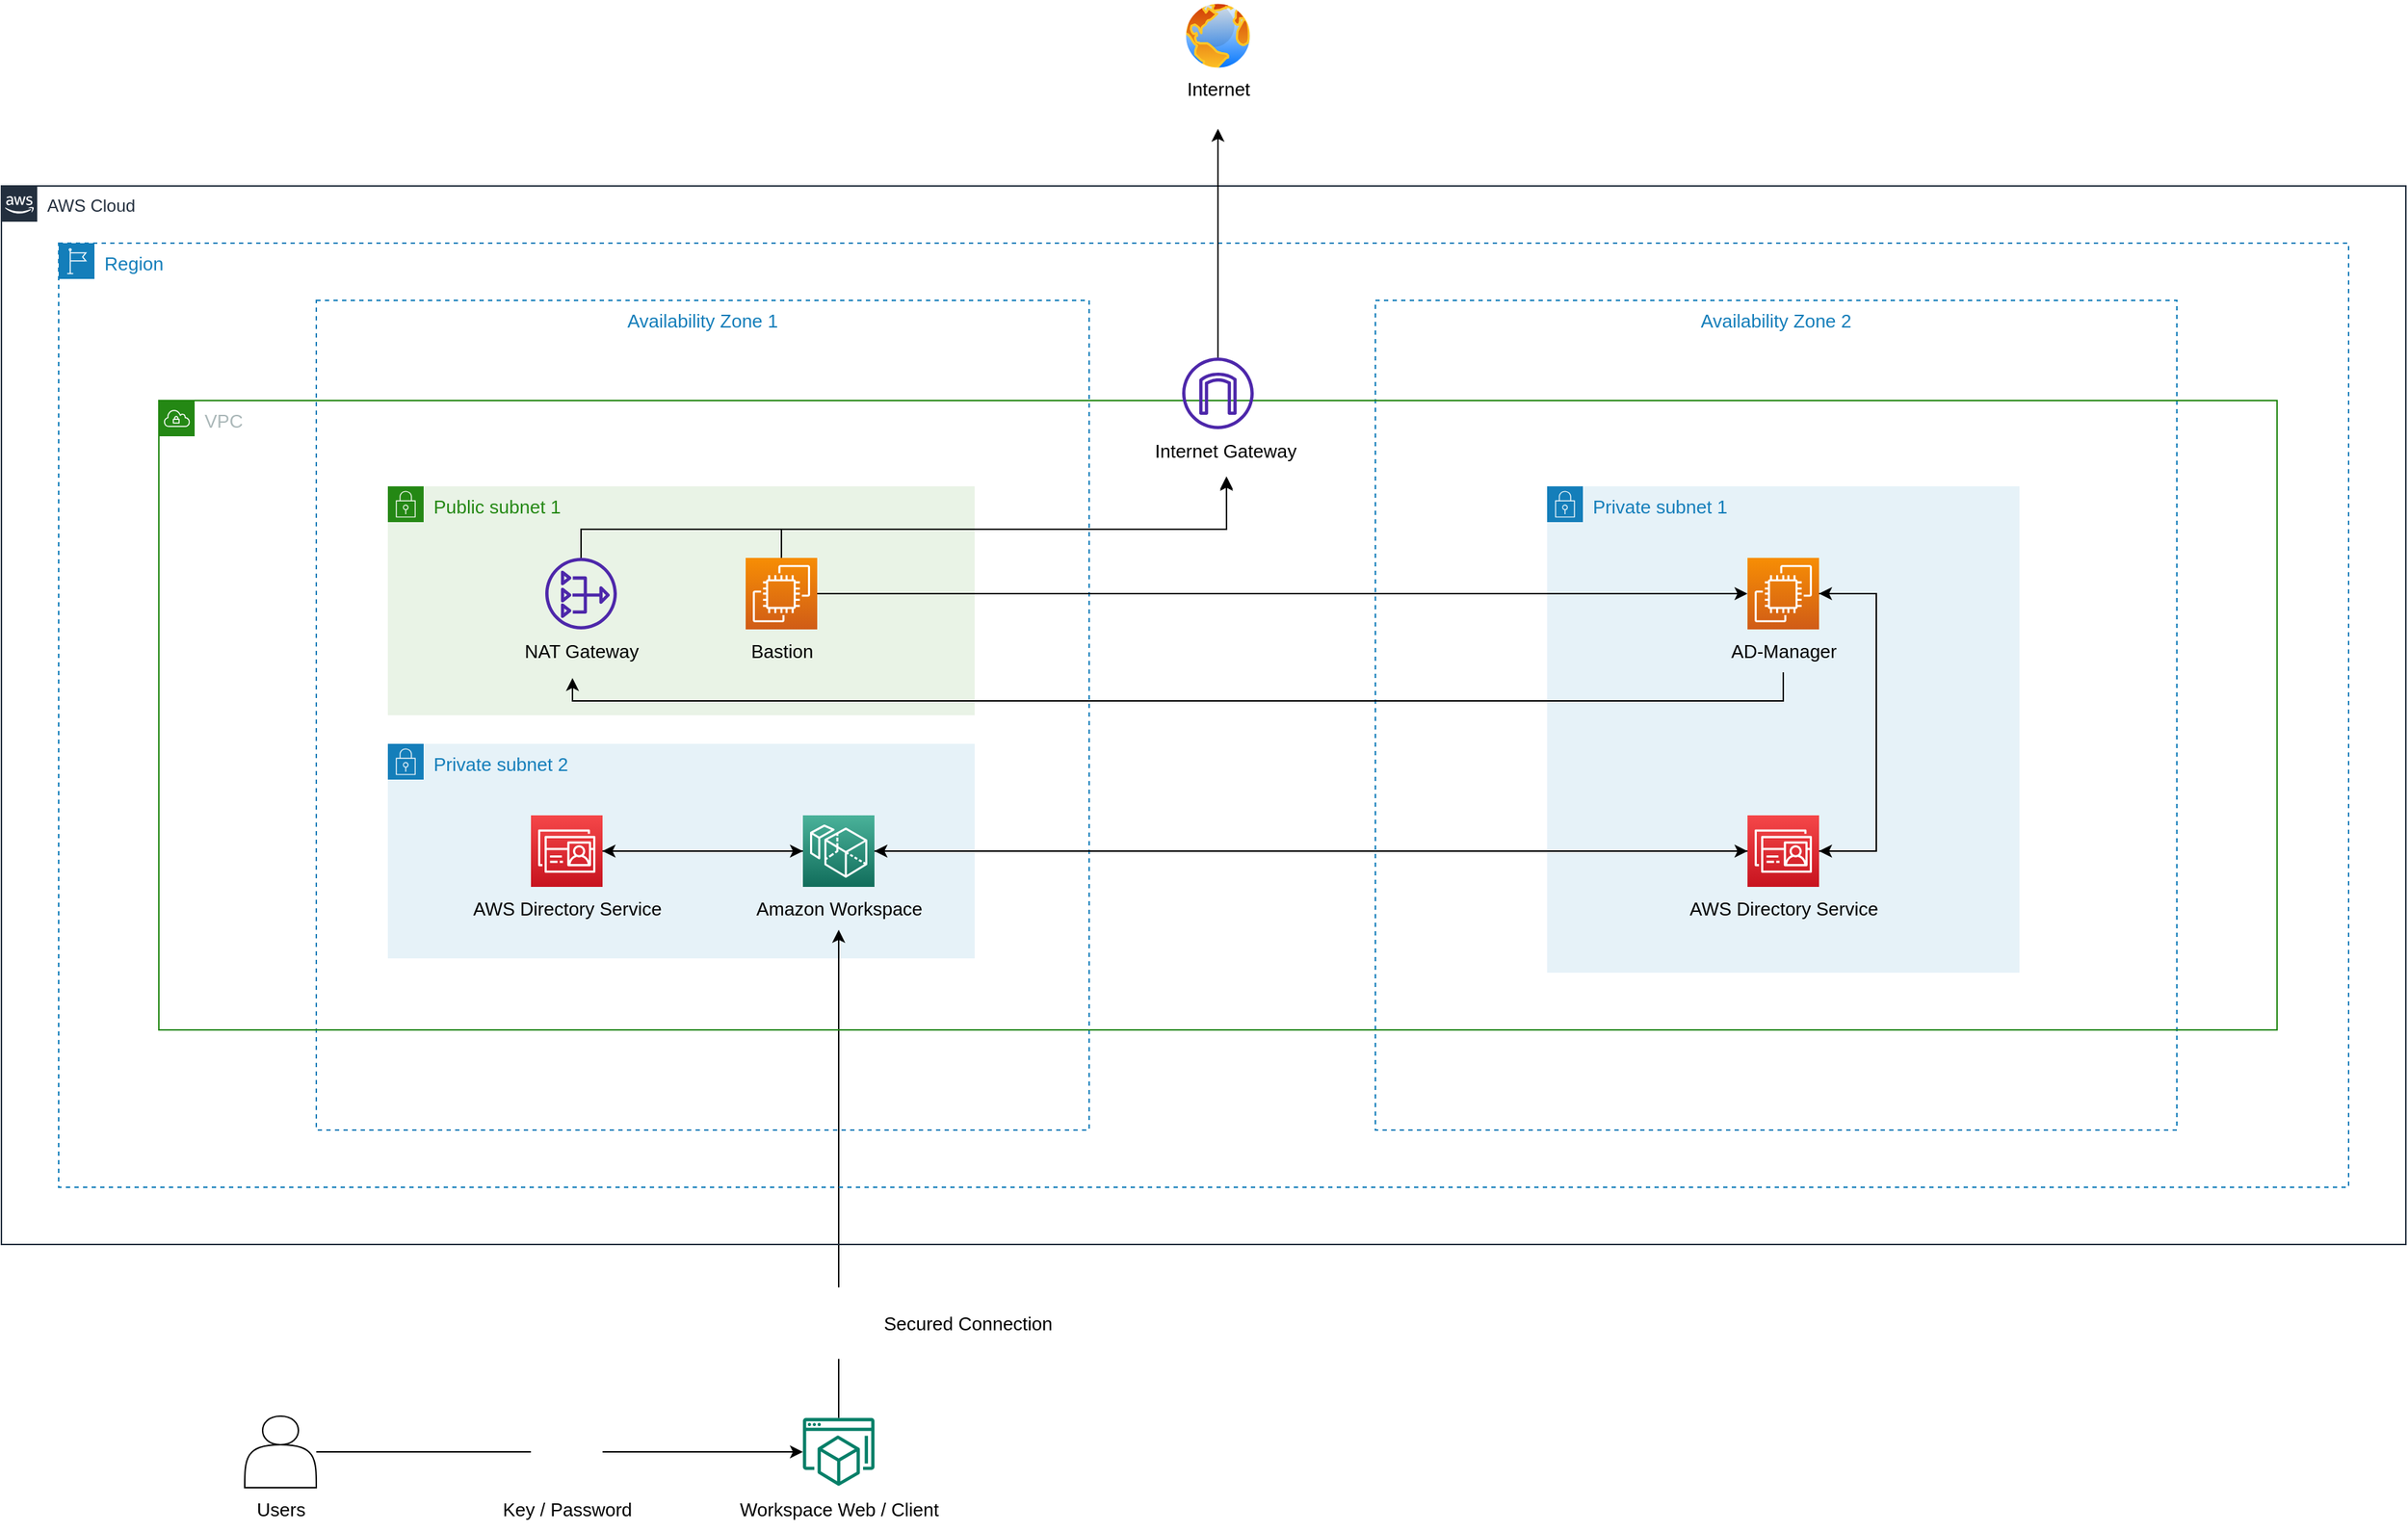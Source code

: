 <mxfile version="20.1.1" type="device"><diagram id="-xm7sUmo2vTkm5PoBxHS" name="Page-1"><mxGraphModel dx="2272" dy="754" grid="1" gridSize="10" guides="1" tooltips="1" connect="1" arrows="1" fold="1" page="1" pageScale="1" pageWidth="850" pageHeight="1100" math="0" shadow="0"><root><mxCell id="0"/><mxCell id="1" parent="0"/><mxCell id="3ot_w7FcUw2GaLUsCDKe-37" value="Availability Zone 2" style="fillColor=none;strokeColor=#147EBA;dashed=1;verticalAlign=top;fontStyle=0;fontColor=#147EBA;fontSize=13;" vertex="1" parent="1"><mxGeometry x="520" y="440" width="560" height="580" as="geometry"/></mxCell><mxCell id="3ot_w7FcUw2GaLUsCDKe-34" value="Availability Zone 1" style="fillColor=none;strokeColor=#147EBA;dashed=1;verticalAlign=top;fontStyle=0;fontColor=#147EBA;fontSize=13;" vertex="1" parent="1"><mxGeometry x="-220" y="440" width="540" height="580" as="geometry"/></mxCell><mxCell id="3ot_w7FcUw2GaLUsCDKe-31" value="&lt;font style=&quot;font-size: 13px;&quot;&gt;Private subnet 2&lt;br&gt;&lt;br&gt;&lt;/font&gt;" style="points=[[0,0],[0.25,0],[0.5,0],[0.75,0],[1,0],[1,0.25],[1,0.5],[1,0.75],[1,1],[0.75,1],[0.5,1],[0.25,1],[0,1],[0,0.75],[0,0.5],[0,0.25]];outlineConnect=0;gradientColor=none;html=1;whiteSpace=wrap;fontSize=12;fontStyle=0;container=1;pointerEvents=0;collapsible=0;recursiveResize=0;shape=mxgraph.aws4.group;grIcon=mxgraph.aws4.group_security_group;grStroke=0;strokeColor=#147EBA;fillColor=#E6F2F8;verticalAlign=top;align=left;spacingLeft=30;fontColor=#147EBA;dashed=0;" vertex="1" parent="1"><mxGeometry x="-170" y="750" width="410" height="150" as="geometry"/></mxCell><mxCell id="3ot_w7FcUw2GaLUsCDKe-27" value="" style="sketch=0;points=[[0,0,0],[0.25,0,0],[0.5,0,0],[0.75,0,0],[1,0,0],[0,1,0],[0.25,1,0],[0.5,1,0],[0.75,1,0],[1,1,0],[0,0.25,0],[0,0.5,0],[0,0.75,0],[1,0.25,0],[1,0.5,0],[1,0.75,0]];outlineConnect=0;fontColor=#232F3E;gradientColor=#F54749;gradientDirection=north;fillColor=#C7131F;strokeColor=#ffffff;dashed=0;verticalLabelPosition=bottom;verticalAlign=top;align=center;html=1;fontSize=12;fontStyle=0;aspect=fixed;shape=mxgraph.aws4.resourceIcon;resIcon=mxgraph.aws4.directory_service;" vertex="1" parent="3ot_w7FcUw2GaLUsCDKe-31"><mxGeometry x="100" y="50" width="50" height="50" as="geometry"/></mxCell><mxCell id="3ot_w7FcUw2GaLUsCDKe-9" value="" style="sketch=0;points=[[0,0,0],[0.25,0,0],[0.5,0,0],[0.75,0,0],[1,0,0],[0,1,0],[0.25,1,0],[0.5,1,0],[0.75,1,0],[1,1,0],[0,0.25,0],[0,0.5,0],[0,0.75,0],[1,0.25,0],[1,0.5,0],[1,0.75,0]];outlineConnect=0;fontColor=#232F3E;gradientColor=#4AB29A;gradientDirection=north;fillColor=#116D5B;strokeColor=#ffffff;dashed=0;verticalLabelPosition=bottom;verticalAlign=top;align=center;html=1;fontSize=12;fontStyle=0;aspect=fixed;shape=mxgraph.aws4.resourceIcon;resIcon=mxgraph.aws4.workspaces;" vertex="1" parent="3ot_w7FcUw2GaLUsCDKe-31"><mxGeometry x="290" y="50" width="50" height="50" as="geometry"/></mxCell><mxCell id="3ot_w7FcUw2GaLUsCDKe-29" style="edgeStyle=orthogonalEdgeStyle;rounded=0;orthogonalLoop=1;jettySize=auto;html=1;entryX=0;entryY=0.5;entryDx=0;entryDy=0;entryPerimeter=0;fontSize=13;" edge="1" parent="3ot_w7FcUw2GaLUsCDKe-31" source="3ot_w7FcUw2GaLUsCDKe-27" target="3ot_w7FcUw2GaLUsCDKe-9"><mxGeometry relative="1" as="geometry"/></mxCell><mxCell id="3ot_w7FcUw2GaLUsCDKe-30" style="edgeStyle=orthogonalEdgeStyle;rounded=0;orthogonalLoop=1;jettySize=auto;html=1;entryX=1;entryY=0.5;entryDx=0;entryDy=0;entryPerimeter=0;fontSize=13;" edge="1" parent="3ot_w7FcUw2GaLUsCDKe-31" source="3ot_w7FcUw2GaLUsCDKe-9" target="3ot_w7FcUw2GaLUsCDKe-27"><mxGeometry relative="1" as="geometry"/></mxCell><mxCell id="3ot_w7FcUw2GaLUsCDKe-28" value="&lt;font style=&quot;font-size: 13px;&quot;&gt;AWS Directory Service&lt;/font&gt;" style="text;html=1;align=center;verticalAlign=middle;resizable=0;points=[];autosize=1;strokeColor=none;fillColor=none;" vertex="1" parent="3ot_w7FcUw2GaLUsCDKe-31"><mxGeometry x="45" y="100" width="160" height="30" as="geometry"/></mxCell><mxCell id="3ot_w7FcUw2GaLUsCDKe-25" value="&lt;font style=&quot;font-size: 13px;&quot;&gt;Private subnet 1&lt;/font&gt;" style="points=[[0,0],[0.25,0],[0.5,0],[0.75,0],[1,0],[1,0.25],[1,0.5],[1,0.75],[1,1],[0.75,1],[0.5,1],[0.25,1],[0,1],[0,0.75],[0,0.5],[0,0.25]];outlineConnect=0;gradientColor=none;html=1;whiteSpace=wrap;fontSize=12;fontStyle=0;container=1;pointerEvents=0;collapsible=0;recursiveResize=0;shape=mxgraph.aws4.group;grIcon=mxgraph.aws4.group_security_group;grStroke=0;strokeColor=#147EBA;fillColor=#E6F2F8;verticalAlign=top;align=left;spacingLeft=30;fontColor=#147EBA;dashed=0;" vertex="1" parent="1"><mxGeometry x="640" y="570" width="330" height="340" as="geometry"/></mxCell><mxCell id="3ot_w7FcUw2GaLUsCDKe-2" value="" style="sketch=0;points=[[0,0,0],[0.25,0,0],[0.5,0,0],[0.75,0,0],[1,0,0],[0,1,0],[0.25,1,0],[0.5,1,0],[0.75,1,0],[1,1,0],[0,0.25,0],[0,0.5,0],[0,0.75,0],[1,0.25,0],[1,0.5,0],[1,0.75,0]];outlineConnect=0;fontColor=#232F3E;gradientColor=#F78E04;gradientDirection=north;fillColor=#D05C17;strokeColor=#ffffff;dashed=0;verticalLabelPosition=bottom;verticalAlign=top;align=center;html=1;fontSize=12;fontStyle=0;aspect=fixed;shape=mxgraph.aws4.resourceIcon;resIcon=mxgraph.aws4.ec2;" vertex="1" parent="3ot_w7FcUw2GaLUsCDKe-25"><mxGeometry x="140" y="50" width="50" height="50" as="geometry"/></mxCell><mxCell id="3ot_w7FcUw2GaLUsCDKe-4" value="&lt;span style=&quot;font-size: 13px;&quot;&gt;AD-Manager&lt;/span&gt;" style="text;html=1;align=center;verticalAlign=middle;resizable=0;points=[];autosize=1;strokeColor=none;fillColor=none;" vertex="1" parent="3ot_w7FcUw2GaLUsCDKe-25"><mxGeometry x="115" y="100" width="100" height="30" as="geometry"/></mxCell><mxCell id="3ot_w7FcUw2GaLUsCDKe-8" value="&lt;font style=&quot;font-size: 13px;&quot;&gt;AWS Directory Service&lt;/font&gt;" style="text;html=1;align=center;verticalAlign=middle;resizable=0;points=[];autosize=1;strokeColor=none;fillColor=none;" vertex="1" parent="3ot_w7FcUw2GaLUsCDKe-25"><mxGeometry x="85" y="280" width="160" height="30" as="geometry"/></mxCell><mxCell id="3ot_w7FcUw2GaLUsCDKe-7" value="" style="sketch=0;points=[[0,0,0],[0.25,0,0],[0.5,0,0],[0.75,0,0],[1,0,0],[0,1,0],[0.25,1,0],[0.5,1,0],[0.75,1,0],[1,1,0],[0,0.25,0],[0,0.5,0],[0,0.75,0],[1,0.25,0],[1,0.5,0],[1,0.75,0]];outlineConnect=0;fontColor=#232F3E;gradientColor=#F54749;gradientDirection=north;fillColor=#C7131F;strokeColor=#ffffff;dashed=0;verticalLabelPosition=bottom;verticalAlign=top;align=center;html=1;fontSize=12;fontStyle=0;aspect=fixed;shape=mxgraph.aws4.resourceIcon;resIcon=mxgraph.aws4.directory_service;" vertex="1" parent="3ot_w7FcUw2GaLUsCDKe-25"><mxGeometry x="140" y="230" width="50" height="50" as="geometry"/></mxCell><mxCell id="3ot_w7FcUw2GaLUsCDKe-32" style="edgeStyle=orthogonalEdgeStyle;rounded=0;orthogonalLoop=1;jettySize=auto;html=1;entryX=1;entryY=0.5;entryDx=0;entryDy=0;entryPerimeter=0;fontSize=13;exitX=1;exitY=0.5;exitDx=0;exitDy=0;exitPerimeter=0;" edge="1" parent="3ot_w7FcUw2GaLUsCDKe-25" source="3ot_w7FcUw2GaLUsCDKe-2" target="3ot_w7FcUw2GaLUsCDKe-7"><mxGeometry relative="1" as="geometry"><Array as="points"><mxPoint x="230" y="75"/><mxPoint x="230" y="255"/></Array></mxGeometry></mxCell><mxCell id="3ot_w7FcUw2GaLUsCDKe-36" style="edgeStyle=orthogonalEdgeStyle;rounded=0;orthogonalLoop=1;jettySize=auto;html=1;entryX=1;entryY=0.5;entryDx=0;entryDy=0;entryPerimeter=0;fontSize=13;exitX=1;exitY=0.5;exitDx=0;exitDy=0;exitPerimeter=0;" edge="1" parent="3ot_w7FcUw2GaLUsCDKe-25" source="3ot_w7FcUw2GaLUsCDKe-7" target="3ot_w7FcUw2GaLUsCDKe-2"><mxGeometry relative="1" as="geometry"><Array as="points"><mxPoint x="230" y="255"/><mxPoint x="230" y="75"/></Array></mxGeometry></mxCell><mxCell id="3ot_w7FcUw2GaLUsCDKe-24" value="&lt;font style=&quot;font-size: 13px;&quot;&gt;Public subnet 1&lt;/font&gt;" style="points=[[0,0],[0.25,0],[0.5,0],[0.75,0],[1,0],[1,0.25],[1,0.5],[1,0.75],[1,1],[0.75,1],[0.5,1],[0.25,1],[0,1],[0,0.75],[0,0.5],[0,0.25]];outlineConnect=0;gradientColor=none;html=1;whiteSpace=wrap;fontSize=12;fontStyle=0;container=1;pointerEvents=0;collapsible=0;recursiveResize=0;shape=mxgraph.aws4.group;grIcon=mxgraph.aws4.group_security_group;grStroke=0;strokeColor=#248814;fillColor=#E9F3E6;verticalAlign=top;align=left;spacingLeft=30;fontColor=#248814;dashed=0;" vertex="1" parent="1"><mxGeometry x="-170" y="570" width="410" height="160" as="geometry"/></mxCell><mxCell id="3ot_w7FcUw2GaLUsCDKe-19" value="" style="sketch=0;outlineConnect=0;fontColor=#232F3E;gradientColor=none;fillColor=#4D27AA;strokeColor=none;dashed=0;verticalLabelPosition=bottom;verticalAlign=top;align=center;html=1;fontSize=12;fontStyle=0;aspect=fixed;pointerEvents=1;shape=mxgraph.aws4.nat_gateway;" vertex="1" parent="3ot_w7FcUw2GaLUsCDKe-24"><mxGeometry x="110" y="50" width="50" height="50" as="geometry"/></mxCell><mxCell id="3ot_w7FcUw2GaLUsCDKe-20" value="&lt;font style=&quot;font-size: 13px;&quot;&gt;NAT Gateway&lt;/font&gt;" style="text;html=1;align=center;verticalAlign=middle;resizable=0;points=[];autosize=1;strokeColor=none;fillColor=none;" vertex="1" parent="3ot_w7FcUw2GaLUsCDKe-24"><mxGeometry x="85" y="100" width="100" height="30" as="geometry"/></mxCell><mxCell id="3ot_w7FcUw2GaLUsCDKe-3" value="&lt;font style=&quot;font-size: 13px;&quot;&gt;Bastion&lt;/font&gt;" style="text;html=1;align=center;verticalAlign=middle;resizable=0;points=[];autosize=1;strokeColor=none;fillColor=none;" vertex="1" parent="3ot_w7FcUw2GaLUsCDKe-24"><mxGeometry x="240" y="100" width="70" height="30" as="geometry"/></mxCell><mxCell id="3ot_w7FcUw2GaLUsCDKe-1" value="" style="sketch=0;points=[[0,0,0],[0.25,0,0],[0.5,0,0],[0.75,0,0],[1,0,0],[0,1,0],[0.25,1,0],[0.5,1,0],[0.75,1,0],[1,1,0],[0,0.25,0],[0,0.5,0],[0,0.75,0],[1,0.25,0],[1,0.5,0],[1,0.75,0]];outlineConnect=0;fontColor=#232F3E;gradientColor=#F78E04;gradientDirection=north;fillColor=#D05C17;strokeColor=#ffffff;dashed=0;verticalLabelPosition=bottom;verticalAlign=top;align=center;html=1;fontSize=12;fontStyle=0;aspect=fixed;shape=mxgraph.aws4.resourceIcon;resIcon=mxgraph.aws4.ec2;" vertex="1" parent="3ot_w7FcUw2GaLUsCDKe-24"><mxGeometry x="250" y="50" width="50" height="50" as="geometry"/></mxCell><mxCell id="3ot_w7FcUw2GaLUsCDKe-15" style="edgeStyle=orthogonalEdgeStyle;rounded=0;orthogonalLoop=1;jettySize=auto;html=1;entryX=0;entryY=0.5;entryDx=0;entryDy=0;entryPerimeter=0;fontSize=13;" edge="1" parent="1" source="3ot_w7FcUw2GaLUsCDKe-1" target="3ot_w7FcUw2GaLUsCDKe-2"><mxGeometry relative="1" as="geometry"/></mxCell><mxCell id="3ot_w7FcUw2GaLUsCDKe-12" style="edgeStyle=orthogonalEdgeStyle;rounded=0;orthogonalLoop=1;jettySize=auto;html=1;entryX=1;entryY=0.5;entryDx=0;entryDy=0;entryPerimeter=0;fontSize=13;" edge="1" parent="1" source="3ot_w7FcUw2GaLUsCDKe-7" target="3ot_w7FcUw2GaLUsCDKe-9"><mxGeometry relative="1" as="geometry"/></mxCell><mxCell id="3ot_w7FcUw2GaLUsCDKe-11" style="edgeStyle=orthogonalEdgeStyle;rounded=0;orthogonalLoop=1;jettySize=auto;html=1;entryX=0;entryY=0.5;entryDx=0;entryDy=0;entryPerimeter=0;fontSize=13;" edge="1" parent="1" source="3ot_w7FcUw2GaLUsCDKe-9" target="3ot_w7FcUw2GaLUsCDKe-7"><mxGeometry relative="1" as="geometry"/></mxCell><mxCell id="3ot_w7FcUw2GaLUsCDKe-18" style="edgeStyle=orthogonalEdgeStyle;rounded=0;orthogonalLoop=1;jettySize=auto;html=1;fontSize=13;startArrow=none;" edge="1" parent="1" source="3ot_w7FcUw2GaLUsCDKe-52" target="3ot_w7FcUw2GaLUsCDKe-10"><mxGeometry relative="1" as="geometry"/></mxCell><mxCell id="3ot_w7FcUw2GaLUsCDKe-16" value="" style="sketch=0;outlineConnect=0;fontColor=#232F3E;gradientColor=none;fillColor=#067F68;strokeColor=none;dashed=0;verticalLabelPosition=bottom;verticalAlign=top;align=center;html=1;fontSize=12;fontStyle=0;shape=mxgraph.aws4.workspaces_workspaces_web;" vertex="1" parent="1"><mxGeometry x="120" y="1220" width="50" height="50" as="geometry"/></mxCell><mxCell id="3ot_w7FcUw2GaLUsCDKe-17" value="&lt;font style=&quot;font-size: 13px;&quot;&gt;Workspace Web / Client&lt;/font&gt;" style="text;html=1;align=center;verticalAlign=middle;resizable=0;points=[];autosize=1;strokeColor=none;fillColor=none;" vertex="1" parent="1"><mxGeometry x="65" y="1270" width="160" height="30" as="geometry"/></mxCell><mxCell id="3ot_w7FcUw2GaLUsCDKe-22" value="" style="aspect=fixed;perimeter=ellipsePerimeter;html=1;align=center;shadow=0;dashed=0;spacingTop=3;image;image=img/lib/active_directory/internet_globe.svg;fontSize=13;" vertex="1" parent="1"><mxGeometry x="385" y="230" width="50" height="50" as="geometry"/></mxCell><mxCell id="3ot_w7FcUw2GaLUsCDKe-23" value="&lt;font style=&quot;font-size: 13px;&quot;&gt;Internet&lt;br&gt;&lt;br&gt;&lt;/font&gt;" style="text;html=1;align=center;verticalAlign=middle;resizable=0;points=[];autosize=1;strokeColor=none;fillColor=none;" vertex="1" parent="1"><mxGeometry x="375" y="280" width="70" height="40" as="geometry"/></mxCell><mxCell id="3ot_w7FcUw2GaLUsCDKe-35" style="edgeStyle=orthogonalEdgeStyle;rounded=0;orthogonalLoop=1;jettySize=auto;html=1;entryX=0.44;entryY=1.133;entryDx=0;entryDy=0;entryPerimeter=0;fontSize=13;" edge="1" parent="1" source="3ot_w7FcUw2GaLUsCDKe-4" target="3ot_w7FcUw2GaLUsCDKe-20"><mxGeometry relative="1" as="geometry"><Array as="points"><mxPoint x="805" y="720"/><mxPoint x="-41" y="720"/></Array></mxGeometry></mxCell><mxCell id="3ot_w7FcUw2GaLUsCDKe-38" value="&lt;font style=&quot;font-size: 13px;&quot;&gt;VPC&lt;/font&gt;" style="points=[[0,0],[0.25,0],[0.5,0],[0.75,0],[1,0],[1,0.25],[1,0.5],[1,0.75],[1,1],[0.75,1],[0.5,1],[0.25,1],[0,1],[0,0.75],[0,0.5],[0,0.25]];outlineConnect=0;gradientColor=none;html=1;whiteSpace=wrap;fontSize=12;fontStyle=0;container=1;pointerEvents=0;collapsible=0;recursiveResize=0;shape=mxgraph.aws4.group;grIcon=mxgraph.aws4.group_vpc;strokeColor=#248814;fillColor=none;verticalAlign=top;align=left;spacingLeft=30;fontColor=#AAB7B8;dashed=0;" vertex="1" parent="1"><mxGeometry x="-330" y="510" width="1480" height="440" as="geometry"/></mxCell><mxCell id="3ot_w7FcUw2GaLUsCDKe-10" value="&lt;font style=&quot;font-size: 13px;&quot;&gt;Amazon Workspace&lt;/font&gt;" style="text;html=1;align=center;verticalAlign=middle;resizable=0;points=[];autosize=1;strokeColor=none;fillColor=none;" vertex="1" parent="3ot_w7FcUw2GaLUsCDKe-38"><mxGeometry x="405" y="340" width="140" height="30" as="geometry"/></mxCell><mxCell id="3ot_w7FcUw2GaLUsCDKe-39" value="&lt;font style=&quot;font-size: 13px;&quot;&gt;Region&lt;/font&gt;" style="points=[[0,0],[0.25,0],[0.5,0],[0.75,0],[1,0],[1,0.25],[1,0.5],[1,0.75],[1,1],[0.75,1],[0.5,1],[0.25,1],[0,1],[0,0.75],[0,0.5],[0,0.25]];outlineConnect=0;gradientColor=none;html=1;whiteSpace=wrap;fontSize=12;fontStyle=0;container=1;pointerEvents=0;collapsible=0;recursiveResize=0;shape=mxgraph.aws4.group;grIcon=mxgraph.aws4.group_region;strokeColor=#147EBA;fillColor=none;verticalAlign=top;align=left;spacingLeft=30;fontColor=#147EBA;dashed=1;" vertex="1" parent="1"><mxGeometry x="-400" y="400" width="1600" height="660" as="geometry"/></mxCell><mxCell id="3ot_w7FcUw2GaLUsCDKe-41" value="&lt;font style=&quot;font-size: 13px;&quot;&gt;Internet Gateway&lt;/font&gt;" style="text;html=1;align=center;verticalAlign=middle;resizable=0;points=[];autosize=1;strokeColor=none;fillColor=none;" vertex="1" parent="3ot_w7FcUw2GaLUsCDKe-39"><mxGeometry x="755" y="130" width="120" height="30" as="geometry"/></mxCell><mxCell id="3ot_w7FcUw2GaLUsCDKe-43" style="edgeStyle=orthogonalEdgeStyle;rounded=0;orthogonalLoop=1;jettySize=auto;html=1;entryX=0.508;entryY=1.1;entryDx=0;entryDy=0;entryPerimeter=0;fontSize=13;" edge="1" parent="1" source="3ot_w7FcUw2GaLUsCDKe-19" target="3ot_w7FcUw2GaLUsCDKe-41"><mxGeometry relative="1" as="geometry"><Array as="points"><mxPoint x="-35" y="600"/><mxPoint x="416" y="600"/></Array></mxGeometry></mxCell><mxCell id="3ot_w7FcUw2GaLUsCDKe-44" style="edgeStyle=orthogonalEdgeStyle;rounded=0;orthogonalLoop=1;jettySize=auto;html=1;entryX=0.508;entryY=1.133;entryDx=0;entryDy=0;entryPerimeter=0;fontSize=13;" edge="1" parent="1" source="3ot_w7FcUw2GaLUsCDKe-1" target="3ot_w7FcUw2GaLUsCDKe-41"><mxGeometry relative="1" as="geometry"><Array as="points"><mxPoint x="105" y="600"/><mxPoint x="416" y="600"/></Array></mxGeometry></mxCell><mxCell id="3ot_w7FcUw2GaLUsCDKe-45" value="AWS Cloud" style="points=[[0,0],[0.25,0],[0.5,0],[0.75,0],[1,0],[1,0.25],[1,0.5],[1,0.75],[1,1],[0.75,1],[0.5,1],[0.25,1],[0,1],[0,0.75],[0,0.5],[0,0.25]];outlineConnect=0;gradientColor=none;html=1;whiteSpace=wrap;fontSize=12;fontStyle=0;container=1;pointerEvents=0;collapsible=0;recursiveResize=0;shape=mxgraph.aws4.group;grIcon=mxgraph.aws4.group_aws_cloud_alt;strokeColor=#232F3E;fillColor=none;verticalAlign=top;align=left;spacingLeft=30;fontColor=#232F3E;dashed=0;" vertex="1" parent="1"><mxGeometry x="-440" y="360" width="1680" height="740" as="geometry"/></mxCell><mxCell id="3ot_w7FcUw2GaLUsCDKe-40" value="" style="sketch=0;outlineConnect=0;fontColor=#232F3E;gradientColor=none;fillColor=#4D27AA;strokeColor=none;dashed=0;verticalLabelPosition=bottom;verticalAlign=top;align=center;html=1;fontSize=12;fontStyle=0;aspect=fixed;pointerEvents=1;shape=mxgraph.aws4.internet_gateway;" vertex="1" parent="3ot_w7FcUw2GaLUsCDKe-45"><mxGeometry x="825" y="120" width="50" height="50" as="geometry"/></mxCell><mxCell id="3ot_w7FcUw2GaLUsCDKe-46" style="edgeStyle=orthogonalEdgeStyle;rounded=0;orthogonalLoop=1;jettySize=auto;html=1;fontSize=13;" edge="1" parent="1" source="3ot_w7FcUw2GaLUsCDKe-40" target="3ot_w7FcUw2GaLUsCDKe-23"><mxGeometry relative="1" as="geometry"/></mxCell><mxCell id="3ot_w7FcUw2GaLUsCDKe-49" style="edgeStyle=orthogonalEdgeStyle;rounded=0;orthogonalLoop=1;jettySize=auto;html=1;fontSize=13;startArrow=none;" edge="1" parent="1" source="3ot_w7FcUw2GaLUsCDKe-50" target="3ot_w7FcUw2GaLUsCDKe-16"><mxGeometry relative="1" as="geometry"/></mxCell><mxCell id="3ot_w7FcUw2GaLUsCDKe-47" value="" style="shape=actor;whiteSpace=wrap;html=1;fontSize=13;" vertex="1" parent="1"><mxGeometry x="-270" y="1220" width="50" height="50" as="geometry"/></mxCell><mxCell id="3ot_w7FcUw2GaLUsCDKe-48" value="&lt;font style=&quot;font-size: 13px;&quot;&gt;Users&lt;/font&gt;" style="text;html=1;align=center;verticalAlign=middle;resizable=0;points=[];autosize=1;strokeColor=none;fillColor=none;" vertex="1" parent="1"><mxGeometry x="-275" y="1270" width="60" height="30" as="geometry"/></mxCell><mxCell id="3ot_w7FcUw2GaLUsCDKe-50" value="" style="shape=image;html=1;verticalAlign=top;verticalLabelPosition=bottom;labelBackgroundColor=#ffffff;imageAspect=0;aspect=fixed;image=https://cdn1.iconfinder.com/data/icons/ios-11-glyphs/30/password-128.png;fontSize=13;" vertex="1" parent="1"><mxGeometry x="-70" y="1220" width="50" height="50" as="geometry"/></mxCell><mxCell id="3ot_w7FcUw2GaLUsCDKe-51" value="" style="edgeStyle=orthogonalEdgeStyle;rounded=0;orthogonalLoop=1;jettySize=auto;html=1;fontSize=13;endArrow=none;" edge="1" parent="1" source="3ot_w7FcUw2GaLUsCDKe-47" target="3ot_w7FcUw2GaLUsCDKe-50"><mxGeometry relative="1" as="geometry"><mxPoint x="-40" y="1205" as="sourcePoint"/><mxPoint x="120" y="1205" as="targetPoint"/></mxGeometry></mxCell><mxCell id="3ot_w7FcUw2GaLUsCDKe-52" value="" style="shape=image;html=1;verticalAlign=top;verticalLabelPosition=bottom;labelBackgroundColor=#ffffff;imageAspect=0;aspect=fixed;image=https://cdn2.iconfinder.com/data/icons/essential-web-2/50/shield-secured-check-safe-protection-128.png;fontSize=13;" vertex="1" parent="1"><mxGeometry x="120" y="1130" width="50" height="50" as="geometry"/></mxCell><mxCell id="3ot_w7FcUw2GaLUsCDKe-53" value="" style="edgeStyle=orthogonalEdgeStyle;rounded=0;orthogonalLoop=1;jettySize=auto;html=1;fontSize=13;endArrow=none;" edge="1" parent="1" source="3ot_w7FcUw2GaLUsCDKe-16" target="3ot_w7FcUw2GaLUsCDKe-52"><mxGeometry relative="1" as="geometry"><mxPoint x="145" y="1181.309" as="sourcePoint"/><mxPoint x="145" y="880" as="targetPoint"/></mxGeometry></mxCell><mxCell id="3ot_w7FcUw2GaLUsCDKe-54" value="&lt;font style=&quot;font-size: 13px;&quot;&gt;Key / Password&lt;/font&gt;" style="text;html=1;align=center;verticalAlign=middle;resizable=0;points=[];autosize=1;strokeColor=none;fillColor=none;" vertex="1" parent="1"><mxGeometry x="-100" y="1270" width="110" height="30" as="geometry"/></mxCell><mxCell id="3ot_w7FcUw2GaLUsCDKe-55" value="&lt;font style=&quot;font-size: 13px;&quot;&gt;Secured Connection&lt;/font&gt;" style="text;html=1;align=center;verticalAlign=middle;resizable=0;points=[];autosize=1;strokeColor=none;fillColor=none;" vertex="1" parent="1"><mxGeometry x="165" y="1140" width="140" height="30" as="geometry"/></mxCell></root></mxGraphModel></diagram></mxfile>